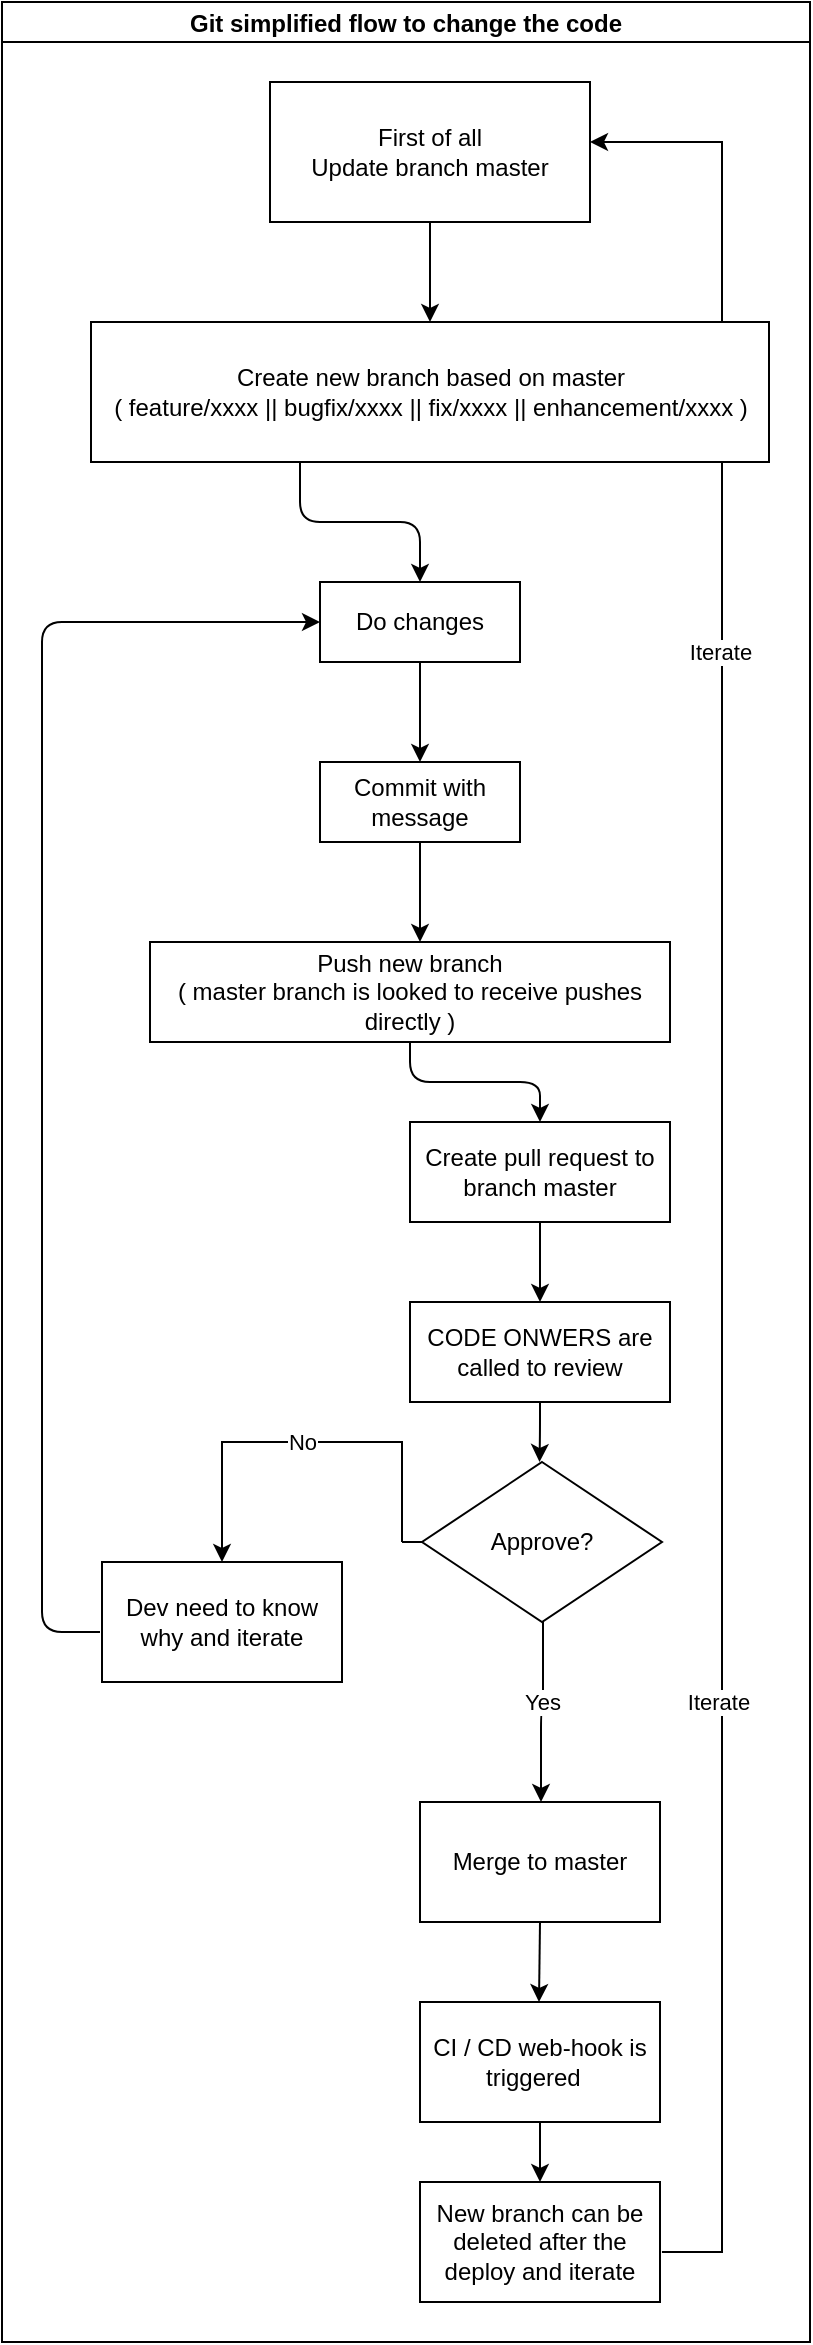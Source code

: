 <mxfile version="23.1.2" type="github">
  <diagram name="Page-1" id="l4Ln494jIfkKZZI8e6DG">
    <mxGraphModel dx="708" dy="472" grid="1" gridSize="10" guides="1" tooltips="1" connect="1" arrows="1" fold="1" page="1" pageScale="1" pageWidth="827" pageHeight="1169" math="0" shadow="0">
      <root>
        <mxCell id="0" />
        <mxCell id="1" parent="0" />
        <mxCell id="aJLMxaUz-5seFEbE7MWz-1" value="Git simplified flow to change the code" style="swimlane;startSize=20;horizontal=1;childLayout=treeLayout;horizontalTree=0;resizable=0;containerType=tree;fontSize=12;" parent="1" vertex="1">
          <mxGeometry x="40" y="230" width="404" height="1170" as="geometry" />
        </mxCell>
        <mxCell id="aJLMxaUz-5seFEbE7MWz-2" value="First of all&lt;br&gt;Update branch master" style="whiteSpace=wrap;html=1;" parent="aJLMxaUz-5seFEbE7MWz-1" vertex="1">
          <mxGeometry x="134" y="40" width="160" height="70" as="geometry" />
        </mxCell>
        <mxCell id="aJLMxaUz-5seFEbE7MWz-5" value="Do changes" style="whiteSpace=wrap;html=1;" parent="aJLMxaUz-5seFEbE7MWz-1" vertex="1">
          <mxGeometry x="159" y="290" width="100" height="40" as="geometry" />
        </mxCell>
        <mxCell id="aJLMxaUz-5seFEbE7MWz-8" value="" style="edgeStyle=elbowEdgeStyle;elbow=vertical;html=1;rounded=1;curved=0;sourcePerimeterSpacing=0;targetPerimeterSpacing=0;startSize=6;endSize=6;entryX=0.5;entryY=0;entryDx=0;entryDy=0;" parent="aJLMxaUz-5seFEbE7MWz-1" source="aJLMxaUz-5seFEbE7MWz-5" target="aJLMxaUz-5seFEbE7MWz-9" edge="1">
          <mxGeometry relative="1" as="geometry">
            <mxPoint x="314" y="510" as="sourcePoint" />
            <mxPoint x="209" y="370" as="targetPoint" />
          </mxGeometry>
        </mxCell>
        <mxCell id="aJLMxaUz-5seFEbE7MWz-9" value="Commit with message" style="whiteSpace=wrap;html=1;" parent="aJLMxaUz-5seFEbE7MWz-1" vertex="1">
          <mxGeometry x="159" y="380" width="100" height="40" as="geometry" />
        </mxCell>
        <mxCell id="aJLMxaUz-5seFEbE7MWz-11" value="Push new branch&lt;br&gt;( master branch is looked to receive pushes directly )" style="whiteSpace=wrap;html=1;" parent="aJLMxaUz-5seFEbE7MWz-1" vertex="1">
          <mxGeometry x="74" y="470" width="260" height="50" as="geometry" />
        </mxCell>
        <mxCell id="aJLMxaUz-5seFEbE7MWz-10" value="" style="elbow=vertical;html=1;rounded=1;sourcePerimeterSpacing=0;targetPerimeterSpacing=0;startSize=6;endSize=6;" parent="aJLMxaUz-5seFEbE7MWz-1" source="aJLMxaUz-5seFEbE7MWz-9" edge="1">
          <mxGeometry relative="1" as="geometry">
            <mxPoint x="384" y="600" as="sourcePoint" />
            <mxPoint x="209" y="470" as="targetPoint" />
          </mxGeometry>
        </mxCell>
        <mxCell id="aJLMxaUz-5seFEbE7MWz-18" value="" style="edgeStyle=orthogonalEdgeStyle;rounded=0;orthogonalLoop=1;jettySize=auto;html=1;" parent="aJLMxaUz-5seFEbE7MWz-1" source="aJLMxaUz-5seFEbE7MWz-2" target="aJLMxaUz-5seFEbE7MWz-19" edge="1">
          <mxGeometry relative="1" as="geometry" />
        </mxCell>
        <mxCell id="aJLMxaUz-5seFEbE7MWz-24" value="" style="edgeStyle=elbowEdgeStyle;elbow=vertical;html=1;rounded=1;curved=0;sourcePerimeterSpacing=0;targetPerimeterSpacing=0;startSize=6;endSize=6;" parent="aJLMxaUz-5seFEbE7MWz-1" source="aJLMxaUz-5seFEbE7MWz-11" target="aJLMxaUz-5seFEbE7MWz-25" edge="1">
          <mxGeometry relative="1" as="geometry">
            <mxPoint x="494" y="550" as="sourcePoint" />
          </mxGeometry>
        </mxCell>
        <mxCell id="aJLMxaUz-5seFEbE7MWz-25" value="Create pull request to branch master" style="whiteSpace=wrap;html=1;" parent="aJLMxaUz-5seFEbE7MWz-1" vertex="1">
          <mxGeometry x="204" y="560" width="130" height="50" as="geometry" />
        </mxCell>
        <mxCell id="aJLMxaUz-5seFEbE7MWz-26" value="" style="edgeStyle=elbowEdgeStyle;elbow=vertical;html=1;rounded=1;curved=0;sourcePerimeterSpacing=0;targetPerimeterSpacing=0;startSize=6;endSize=6;" parent="aJLMxaUz-5seFEbE7MWz-1" source="aJLMxaUz-5seFEbE7MWz-25" target="aJLMxaUz-5seFEbE7MWz-27" edge="1">
          <mxGeometry relative="1" as="geometry">
            <mxPoint x="419" y="650" as="sourcePoint" />
          </mxGeometry>
        </mxCell>
        <mxCell id="aJLMxaUz-5seFEbE7MWz-27" value="CODE ONWERS are called to review" style="whiteSpace=wrap;html=1;" parent="aJLMxaUz-5seFEbE7MWz-1" vertex="1">
          <mxGeometry x="204" y="650" width="130" height="50" as="geometry" />
        </mxCell>
        <mxCell id="aJLMxaUz-5seFEbE7MWz-37" value="" style="edgeStyle=elbowEdgeStyle;elbow=vertical;html=1;rounded=1;curved=0;sourcePerimeterSpacing=0;targetPerimeterSpacing=0;startSize=6;endSize=6;" parent="aJLMxaUz-5seFEbE7MWz-1" edge="1">
          <mxGeometry relative="1" as="geometry">
            <mxPoint x="149" y="230" as="sourcePoint" />
            <mxPoint x="209" y="290" as="targetPoint" />
          </mxGeometry>
        </mxCell>
        <mxCell id="aJLMxaUz-5seFEbE7MWz-50" value="Approve?" style="rhombus;whiteSpace=wrap;html=1;" parent="aJLMxaUz-5seFEbE7MWz-1" vertex="1">
          <mxGeometry x="210" y="730" width="120" height="80" as="geometry" />
        </mxCell>
        <mxCell id="aJLMxaUz-5seFEbE7MWz-54" value="Dev need to know why and iterate" style="rounded=0;whiteSpace=wrap;html=1;" parent="aJLMxaUz-5seFEbE7MWz-1" vertex="1">
          <mxGeometry x="50" y="780" width="120" height="60" as="geometry" />
        </mxCell>
        <mxCell id="aJLMxaUz-5seFEbE7MWz-56" value="Merge to master" style="rounded=0;whiteSpace=wrap;html=1;" parent="aJLMxaUz-5seFEbE7MWz-1" vertex="1">
          <mxGeometry x="209" y="900" width="120" height="60" as="geometry" />
        </mxCell>
        <mxCell id="aJLMxaUz-5seFEbE7MWz-59" value="" style="edgeStyle=elbowEdgeStyle;elbow=vertical;html=1;rounded=1;curved=0;sourcePerimeterSpacing=0;targetPerimeterSpacing=0;startSize=6;endSize=6;entryX=0.5;entryY=0;entryDx=0;entryDy=0;" parent="aJLMxaUz-5seFEbE7MWz-1" edge="1">
          <mxGeometry relative="1" as="geometry">
            <mxPoint x="270.5" y="810" as="sourcePoint" />
            <mxPoint x="269.5" y="900" as="targetPoint" />
          </mxGeometry>
        </mxCell>
        <mxCell id="aJLMxaUz-5seFEbE7MWz-65" value="Yes" style="edgeLabel;html=1;align=center;verticalAlign=middle;resizable=0;points=[];" parent="aJLMxaUz-5seFEbE7MWz-59" vertex="1" connectable="0">
          <mxGeometry x="-0.267" y="-4" relative="1" as="geometry">
            <mxPoint x="3" y="6" as="offset" />
          </mxGeometry>
        </mxCell>
        <mxCell id="aJLMxaUz-5seFEbE7MWz-66" value="" style="edgeStyle=elbowEdgeStyle;html=1;rounded=1;sourcePerimeterSpacing=0;targetPerimeterSpacing=0;startSize=6;endSize=6;entryX=0;entryY=0.5;entryDx=0;entryDy=0;exitX=0;exitY=0.75;exitDx=0;exitDy=0;" parent="aJLMxaUz-5seFEbE7MWz-1" edge="1">
          <mxGeometry relative="1" as="geometry">
            <mxPoint x="49" y="815" as="sourcePoint" />
            <mxPoint x="159" y="310" as="targetPoint" />
            <Array as="points">
              <mxPoint x="20" y="540" />
            </Array>
          </mxGeometry>
        </mxCell>
        <mxCell id="aJLMxaUz-5seFEbE7MWz-69" value="" style="endArrow=none;html=1;rounded=0;entryX=0;entryY=0.5;entryDx=0;entryDy=0;" parent="aJLMxaUz-5seFEbE7MWz-1" target="aJLMxaUz-5seFEbE7MWz-50" edge="1">
          <mxGeometry width="50" height="50" relative="1" as="geometry">
            <mxPoint x="200" y="770" as="sourcePoint" />
            <mxPoint x="230" y="790" as="targetPoint" />
          </mxGeometry>
        </mxCell>
        <mxCell id="aJLMxaUz-5seFEbE7MWz-70" value="No" style="endArrow=classic;html=1;rounded=0;entryX=0.5;entryY=0;entryDx=0;entryDy=0;" parent="aJLMxaUz-5seFEbE7MWz-1" target="aJLMxaUz-5seFEbE7MWz-54" edge="1">
          <mxGeometry width="50" height="50" relative="1" as="geometry">
            <mxPoint x="200" y="770" as="sourcePoint" />
            <mxPoint x="70" y="750" as="targetPoint" />
            <Array as="points">
              <mxPoint x="200" y="720" />
              <mxPoint x="170" y="720" />
              <mxPoint x="110" y="720" />
            </Array>
          </mxGeometry>
        </mxCell>
        <mxCell id="aJLMxaUz-5seFEbE7MWz-74" value="CI / CD web-hook is triggered&amp;nbsp;&amp;nbsp;" style="rounded=0;whiteSpace=wrap;html=1;" parent="aJLMxaUz-5seFEbE7MWz-1" vertex="1">
          <mxGeometry x="209" y="1000" width="120" height="60" as="geometry" />
        </mxCell>
        <mxCell id="aJLMxaUz-5seFEbE7MWz-75" value="" style="endArrow=classic;html=1;rounded=0;" parent="aJLMxaUz-5seFEbE7MWz-1" edge="1">
          <mxGeometry width="50" height="50" relative="1" as="geometry">
            <mxPoint x="269" y="960" as="sourcePoint" />
            <mxPoint x="268.5" y="1000" as="targetPoint" />
          </mxGeometry>
        </mxCell>
        <mxCell id="aJLMxaUz-5seFEbE7MWz-76" value="" style="endArrow=classic;html=1;rounded=0;edgeStyle=orthogonalEdgeStyle;entryX=1;entryY=0.5;entryDx=0;entryDy=0;exitX=1.008;exitY=0.667;exitDx=0;exitDy=0;exitPerimeter=0;" parent="aJLMxaUz-5seFEbE7MWz-1" edge="1">
          <mxGeometry width="50" height="50" relative="1" as="geometry">
            <mxPoint x="329.96" y="1125.02" as="sourcePoint" />
            <mxPoint x="294" y="70" as="targetPoint" />
            <Array as="points">
              <mxPoint x="360" y="1125" />
              <mxPoint x="360" y="70" />
            </Array>
          </mxGeometry>
        </mxCell>
        <mxCell id="aJLMxaUz-5seFEbE7MWz-93" value="Iterate" style="edgeLabel;html=1;align=center;verticalAlign=middle;resizable=0;points=[];" parent="aJLMxaUz-5seFEbE7MWz-76" vertex="1" connectable="0">
          <mxGeometry x="-0.426" y="2" relative="1" as="geometry">
            <mxPoint y="25" as="offset" />
          </mxGeometry>
        </mxCell>
        <mxCell id="aJLMxaUz-5seFEbE7MWz-94" value="Iterate" style="edgeLabel;html=1;align=center;verticalAlign=middle;resizable=0;points=[];" parent="aJLMxaUz-5seFEbE7MWz-76" vertex="1" connectable="0">
          <mxGeometry x="0.628" y="1" relative="1" as="geometry">
            <mxPoint y="107" as="offset" />
          </mxGeometry>
        </mxCell>
        <mxCell id="aJLMxaUz-5seFEbE7MWz-78" value="New branch can be deleted after the deploy and iterate" style="rounded=0;whiteSpace=wrap;html=1;" parent="aJLMxaUz-5seFEbE7MWz-1" vertex="1">
          <mxGeometry x="209" y="1090" width="120" height="60" as="geometry" />
        </mxCell>
        <mxCell id="aJLMxaUz-5seFEbE7MWz-84" value="" style="endArrow=classic;html=1;rounded=0;entryX=0.5;entryY=0;entryDx=0;entryDy=0;exitX=0.5;exitY=1;exitDx=0;exitDy=0;" parent="aJLMxaUz-5seFEbE7MWz-1" source="aJLMxaUz-5seFEbE7MWz-74" target="aJLMxaUz-5seFEbE7MWz-78" edge="1">
          <mxGeometry width="50" height="50" relative="1" as="geometry">
            <mxPoint x="260" y="1070" as="sourcePoint" />
            <mxPoint x="380" y="750" as="targetPoint" />
          </mxGeometry>
        </mxCell>
        <mxCell id="aJLMxaUz-5seFEbE7MWz-92" value="" style="edgeStyle=elbowEdgeStyle;elbow=vertical;html=1;rounded=1;curved=0;sourcePerimeterSpacing=0;targetPerimeterSpacing=0;startSize=6;endSize=6;" parent="aJLMxaUz-5seFEbE7MWz-1" edge="1">
          <mxGeometry relative="1" as="geometry">
            <mxPoint x="269" y="700" as="sourcePoint" />
            <mxPoint x="268.76" y="730" as="targetPoint" />
          </mxGeometry>
        </mxCell>
        <mxCell id="aJLMxaUz-5seFEbE7MWz-19" value="Create new branch based on master&lt;br&gt;( feature/xxxx || bugfix/xxxx || fix/xxxx || enhancement/xxxx )" style="whiteSpace=wrap;html=1;" parent="aJLMxaUz-5seFEbE7MWz-1" vertex="1">
          <mxGeometry x="44.5" y="160" width="339" height="70" as="geometry" />
        </mxCell>
      </root>
    </mxGraphModel>
  </diagram>
</mxfile>
